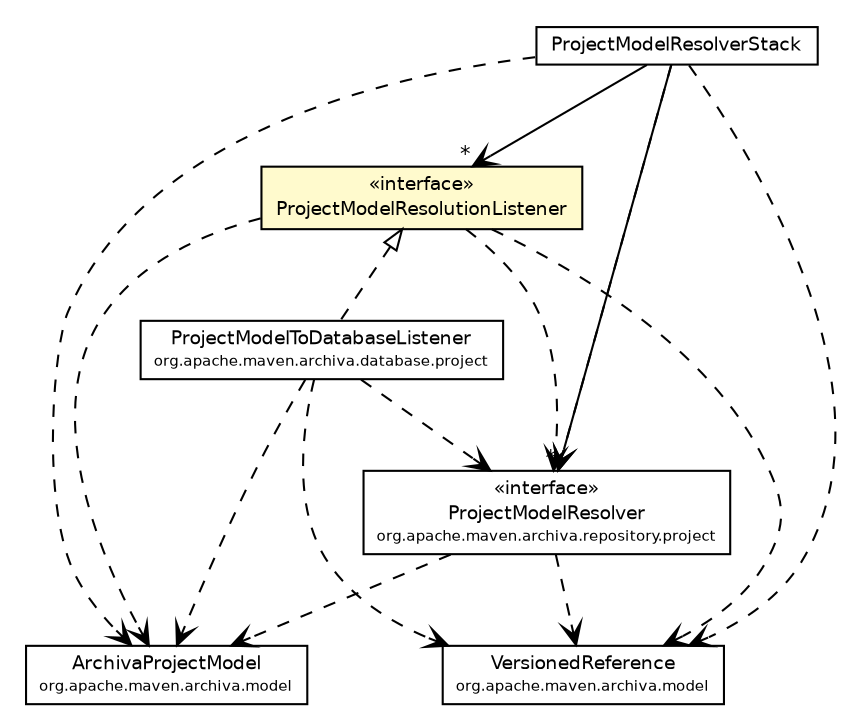 #!/usr/local/bin/dot
#
# Class diagram 
# Generated by UmlGraph version 4.6 (http://www.spinellis.gr/sw/umlgraph)
#

digraph G {
	edge [fontname="Helvetica",fontsize=10,labelfontname="Helvetica",labelfontsize=10];
	node [fontname="Helvetica",fontsize=10,shape=plaintext];
	// org.apache.maven.archiva.repository.project.ProjectModelResolver
	c72318 [label=<<table border="0" cellborder="1" cellspacing="0" cellpadding="2" port="p" href="../ProjectModelResolver.html">
		<tr><td><table border="0" cellspacing="0" cellpadding="1">
			<tr><td> &laquo;interface&raquo; </td></tr>
			<tr><td> ProjectModelResolver </td></tr>
			<tr><td><font point-size="7.0"> org.apache.maven.archiva.repository.project </font></td></tr>
		</table></td></tr>
		</table>>, fontname="Helvetica", fontcolor="black", fontsize=9.0];
	// org.apache.maven.archiva.repository.project.resolvers.ProjectModelResolverStack
	c72326 [label=<<table border="0" cellborder="1" cellspacing="0" cellpadding="2" port="p" href="./ProjectModelResolverStack.html">
		<tr><td><table border="0" cellspacing="0" cellpadding="1">
			<tr><td> ProjectModelResolverStack </td></tr>
		</table></td></tr>
		</table>>, fontname="Helvetica", fontcolor="black", fontsize=9.0];
	// org.apache.maven.archiva.repository.project.resolvers.ProjectModelResolutionListener
	c72327 [label=<<table border="0" cellborder="1" cellspacing="0" cellpadding="2" port="p" bgcolor="lemonChiffon" href="./ProjectModelResolutionListener.html">
		<tr><td><table border="0" cellspacing="0" cellpadding="1">
			<tr><td> &laquo;interface&raquo; </td></tr>
			<tr><td> ProjectModelResolutionListener </td></tr>
		</table></td></tr>
		</table>>, fontname="Helvetica", fontcolor="black", fontsize=9.0];
	// org.apache.maven.archiva.database.project.ProjectModelToDatabaseListener
	c72404 [label=<<table border="0" cellborder="1" cellspacing="0" cellpadding="2" port="p" href="../../../database/project/ProjectModelToDatabaseListener.html">
		<tr><td><table border="0" cellspacing="0" cellpadding="1">
			<tr><td> ProjectModelToDatabaseListener </td></tr>
			<tr><td><font point-size="7.0"> org.apache.maven.archiva.database.project </font></td></tr>
		</table></td></tr>
		</table>>, fontname="Helvetica", fontcolor="black", fontsize=9.0];
	//org.apache.maven.archiva.database.project.ProjectModelToDatabaseListener implements org.apache.maven.archiva.repository.project.resolvers.ProjectModelResolutionListener
	c72327:p -> c72404:p [dir=back,arrowtail=empty,style=dashed];
	// org.apache.maven.archiva.repository.project.resolvers.ProjectModelResolverStack NAVASSOC org.apache.maven.archiva.repository.project.ProjectModelResolver
	c72326:p -> c72318:p [taillabel="", label="", headlabel="*", fontname="Helvetica", fontcolor="black", fontsize=10.0, color="black", arrowhead=open];
	// org.apache.maven.archiva.repository.project.resolvers.ProjectModelResolverStack NAVASSOC org.apache.maven.archiva.repository.project.resolvers.ProjectModelResolutionListener
	c72326:p -> c72327:p [taillabel="", label="", headlabel="*", fontname="Helvetica", fontcolor="black", fontsize=10.0, color="black", arrowhead=open];
	// org.apache.maven.archiva.repository.project.ProjectModelResolver DEPEND org.apache.maven.archiva.model.ArchivaProjectModel
	c72318:p -> c72580:p [taillabel="", label="", headlabel="", fontname="Helvetica", fontcolor="black", fontsize=10.0, color="black", arrowhead=open, style=dashed];
	// org.apache.maven.archiva.repository.project.ProjectModelResolver DEPEND org.apache.maven.archiva.model.VersionedReference
	c72318:p -> c72581:p [taillabel="", label="", headlabel="", fontname="Helvetica", fontcolor="black", fontsize=10.0, color="black", arrowhead=open, style=dashed];
	// org.apache.maven.archiva.repository.project.resolvers.ProjectModelResolverStack DEPEND org.apache.maven.archiva.model.ArchivaProjectModel
	c72326:p -> c72580:p [taillabel="", label="", headlabel="", fontname="Helvetica", fontcolor="black", fontsize=10.0, color="black", arrowhead=open, style=dashed];
	// org.apache.maven.archiva.repository.project.resolvers.ProjectModelResolverStack DEPEND org.apache.maven.archiva.repository.project.ProjectModelResolver
	c72326:p -> c72318:p [taillabel="", label="", headlabel="", fontname="Helvetica", fontcolor="black", fontsize=10.0, color="black", arrowhead=open, style=dashed];
	// org.apache.maven.archiva.repository.project.resolvers.ProjectModelResolverStack DEPEND org.apache.maven.archiva.model.VersionedReference
	c72326:p -> c72581:p [taillabel="", label="", headlabel="", fontname="Helvetica", fontcolor="black", fontsize=10.0, color="black", arrowhead=open, style=dashed];
	// org.apache.maven.archiva.repository.project.resolvers.ProjectModelResolutionListener DEPEND org.apache.maven.archiva.model.ArchivaProjectModel
	c72327:p -> c72580:p [taillabel="", label="", headlabel="", fontname="Helvetica", fontcolor="black", fontsize=10.0, color="black", arrowhead=open, style=dashed];
	// org.apache.maven.archiva.repository.project.resolvers.ProjectModelResolutionListener DEPEND org.apache.maven.archiva.repository.project.ProjectModelResolver
	c72327:p -> c72318:p [taillabel="", label="", headlabel="", fontname="Helvetica", fontcolor="black", fontsize=10.0, color="black", arrowhead=open, style=dashed];
	// org.apache.maven.archiva.repository.project.resolvers.ProjectModelResolutionListener DEPEND org.apache.maven.archiva.model.VersionedReference
	c72327:p -> c72581:p [taillabel="", label="", headlabel="", fontname="Helvetica", fontcolor="black", fontsize=10.0, color="black", arrowhead=open, style=dashed];
	// org.apache.maven.archiva.database.project.ProjectModelToDatabaseListener DEPEND org.apache.maven.archiva.repository.project.ProjectModelResolver
	c72404:p -> c72318:p [taillabel="", label="", headlabel="", fontname="Helvetica", fontcolor="black", fontsize=10.0, color="black", arrowhead=open, style=dashed];
	// org.apache.maven.archiva.database.project.ProjectModelToDatabaseListener DEPEND org.apache.maven.archiva.model.ArchivaProjectModel
	c72404:p -> c72580:p [taillabel="", label="", headlabel="", fontname="Helvetica", fontcolor="black", fontsize=10.0, color="black", arrowhead=open, style=dashed];
	// org.apache.maven.archiva.database.project.ProjectModelToDatabaseListener DEPEND org.apache.maven.archiva.model.VersionedReference
	c72404:p -> c72581:p [taillabel="", label="", headlabel="", fontname="Helvetica", fontcolor="black", fontsize=10.0, color="black", arrowhead=open, style=dashed];
	// org.apache.maven.archiva.model.VersionedReference
	c72581 [label=<<table border="0" cellborder="1" cellspacing="0" cellpadding="2" port="p" href="http://java.sun.com/j2se/1.4.2/docs/api/org/apache/maven/archiva/model/VersionedReference.html">
		<tr><td><table border="0" cellspacing="0" cellpadding="1">
			<tr><td> VersionedReference </td></tr>
			<tr><td><font point-size="7.0"> org.apache.maven.archiva.model </font></td></tr>
		</table></td></tr>
		</table>>, fontname="Helvetica", fontcolor="black", fontsize=9.0];
	// org.apache.maven.archiva.model.ArchivaProjectModel
	c72580 [label=<<table border="0" cellborder="1" cellspacing="0" cellpadding="2" port="p" href="http://java.sun.com/j2se/1.4.2/docs/api/org/apache/maven/archiva/model/ArchivaProjectModel.html">
		<tr><td><table border="0" cellspacing="0" cellpadding="1">
			<tr><td> ArchivaProjectModel </td></tr>
			<tr><td><font point-size="7.0"> org.apache.maven.archiva.model </font></td></tr>
		</table></td></tr>
		</table>>, fontname="Helvetica", fontcolor="black", fontsize=9.0];
}

